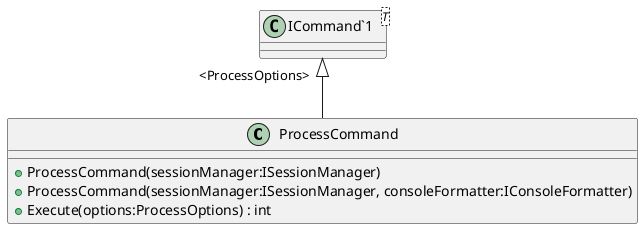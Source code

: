 @startuml
class ProcessCommand {
    + ProcessCommand(sessionManager:ISessionManager)
    + ProcessCommand(sessionManager:ISessionManager, consoleFormatter:IConsoleFormatter)
    + Execute(options:ProcessOptions) : int
}
class "ICommand`1"<T> {
}
"ICommand`1" "<ProcessOptions>" <|-- ProcessCommand
@enduml
